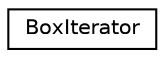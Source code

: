 digraph "Graphical Class Hierarchy"
{
  edge [fontname="Helvetica",fontsize="10",labelfontname="Helvetica",labelfontsize="10"];
  node [fontname="Helvetica",fontsize="10",shape=record];
  rankdir="LR";
  Node0 [label="BoxIterator",height=0.2,width=0.4,color="black", fillcolor="white", style="filled",URL="$classBoxIterator.html",tooltip="iterates through the IntVects of a Box "];
}
